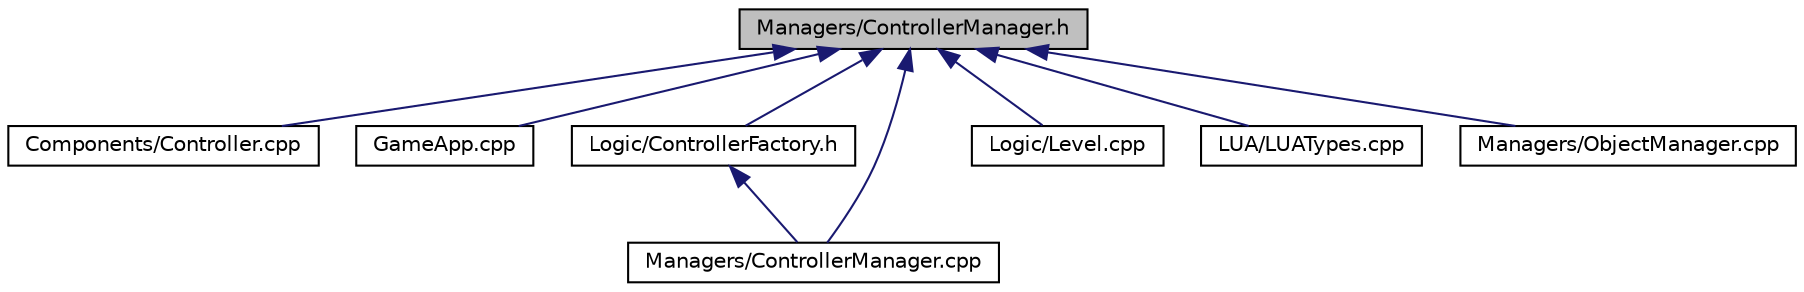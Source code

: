 digraph "Managers/ControllerManager.h"
{
  edge [fontname="Helvetica",fontsize="10",labelfontname="Helvetica",labelfontsize="10"];
  node [fontname="Helvetica",fontsize="10",shape=record];
  Node1 [label="Managers/ControllerManager.h",height=0.2,width=0.4,color="black", fillcolor="grey75", style="filled", fontcolor="black"];
  Node1 -> Node2 [dir="back",color="midnightblue",fontsize="10",style="solid"];
  Node2 [label="Components/Controller.cpp",height=0.2,width=0.4,color="black", fillcolor="white", style="filled",URL="$Controller_8cpp.html"];
  Node1 -> Node3 [dir="back",color="midnightblue",fontsize="10",style="solid"];
  Node3 [label="GameApp.cpp",height=0.2,width=0.4,color="black", fillcolor="white", style="filled",URL="$GameApp_8cpp.html"];
  Node1 -> Node4 [dir="back",color="midnightblue",fontsize="10",style="solid"];
  Node4 [label="Logic/ControllerFactory.h",height=0.2,width=0.4,color="black", fillcolor="white", style="filled",URL="$ControllerFactory_8h.html"];
  Node4 -> Node5 [dir="back",color="midnightblue",fontsize="10",style="solid"];
  Node5 [label="Managers/ControllerManager.cpp",height=0.2,width=0.4,color="black", fillcolor="white", style="filled",URL="$ControllerManager_8cpp.html"];
  Node1 -> Node6 [dir="back",color="midnightblue",fontsize="10",style="solid"];
  Node6 [label="Logic/Level.cpp",height=0.2,width=0.4,color="black", fillcolor="white", style="filled",URL="$Level_8cpp.html"];
  Node1 -> Node7 [dir="back",color="midnightblue",fontsize="10",style="solid"];
  Node7 [label="LUA/LUATypes.cpp",height=0.2,width=0.4,color="black", fillcolor="white", style="filled",URL="$LUATypes_8cpp.html"];
  Node1 -> Node5 [dir="back",color="midnightblue",fontsize="10",style="solid"];
  Node1 -> Node8 [dir="back",color="midnightblue",fontsize="10",style="solid"];
  Node8 [label="Managers/ObjectManager.cpp",height=0.2,width=0.4,color="black", fillcolor="white", style="filled",URL="$ObjectManager_8cpp.html"];
}

